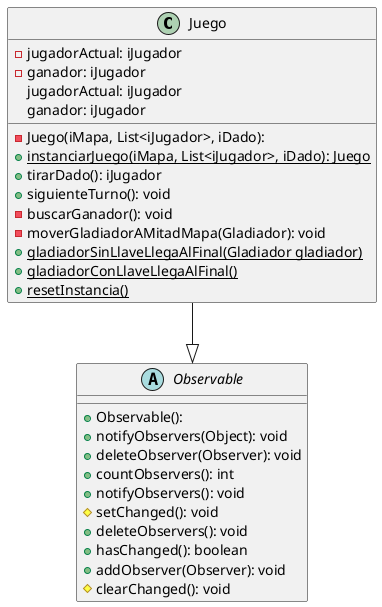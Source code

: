 @startuml
skinparam linetype ortho

class Juego {
  - Juego(iMapa, List<iJugador>, iDado):
  - jugadorActual: iJugador
  - ganador: iJugador
  + {static}instanciarJuego(iMapa, List<iJugador>, iDado): Juego
  + tirarDado(): iJugador
  + siguienteTurno(): void
  - buscarGanador(): void
  - moverGladiadorAMitadMapa(Gladiador): void
  + {static}gladiadorSinLlaveLlegaAlFinal(Gladiador gladiador)
  + {static} gladiadorConLlaveLlegaAlFinal()
  + {static} resetInstancia()
   jugadorActual: iJugador
   ganador: iJugador
}
abstract class Observable {
  + Observable():
  + notifyObservers(Object): void
  + deleteObserver(Observer): void
  + countObservers(): int
  + notifyObservers(): void
  # setChanged(): void
  + deleteObservers(): void
  + hasChanged(): boolean
  + addObserver(Observer): void
  # clearChanged(): void
}

Juego       --^  Observable
@enduml
